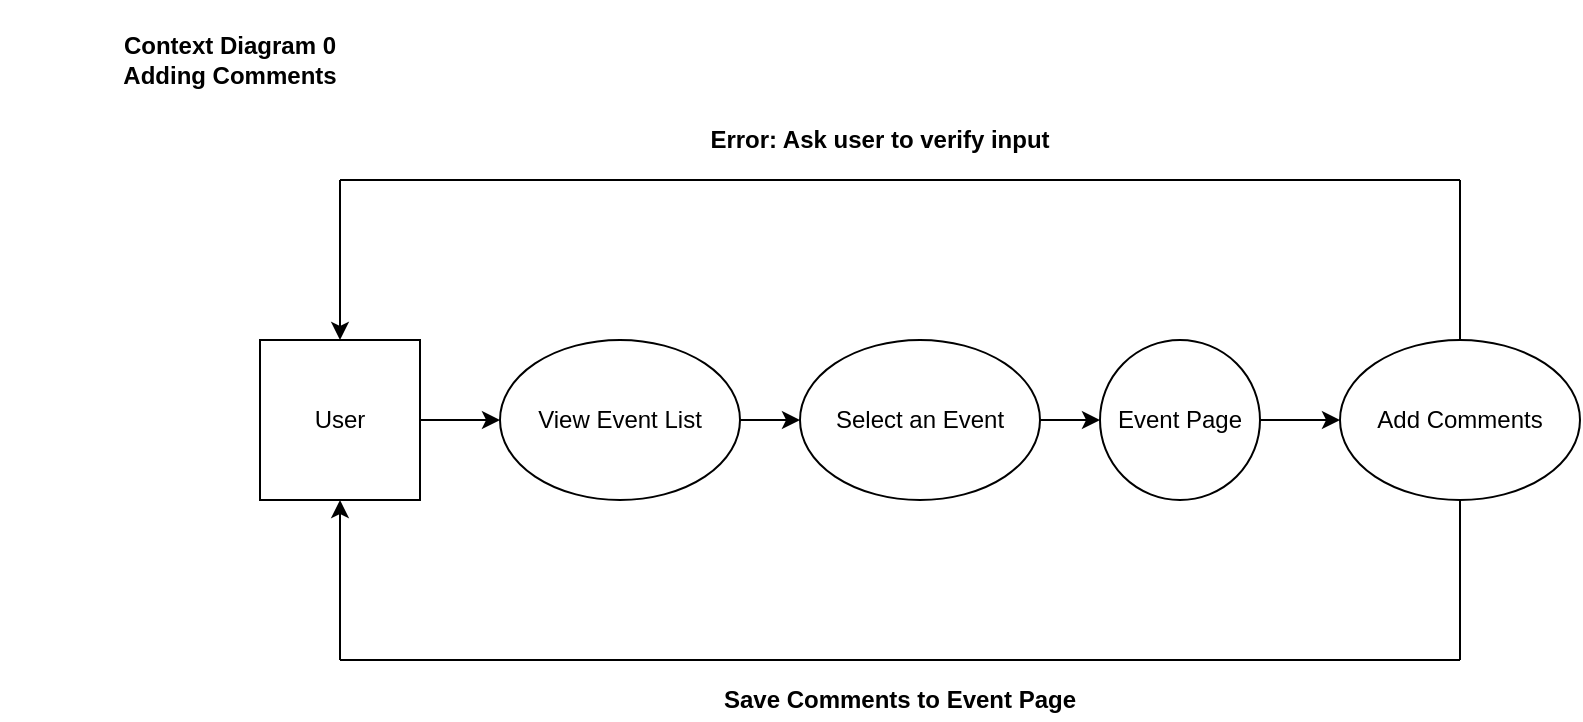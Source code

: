 <mxfile version="14.6.9" type="google"><diagram id="ywrQVm4mE0RX2wczjL58" name="Page-1"><mxGraphModel dx="2272" dy="762" grid="1" gridSize="10" guides="1" tooltips="1" connect="1" arrows="1" fold="1" page="1" pageScale="1" pageWidth="850" pageHeight="1100" math="0" shadow="0"><root><mxCell id="0"/><mxCell id="1" parent="0"/><mxCell id="i4kvzwUJISF2cwe-DrLx-1" value="&lt;b&gt;Context Diagram 0&lt;br&gt;Adding Comments&lt;/b&gt;" style="text;html=1;strokeColor=none;fillColor=none;align=center;verticalAlign=middle;whiteSpace=wrap;rounded=0;" parent="1" vertex="1"><mxGeometry x="-850" y="30" width="230" height="60" as="geometry"/></mxCell><mxCell id="i4kvzwUJISF2cwe-DrLx-4" style="edgeStyle=orthogonalEdgeStyle;rounded=0;orthogonalLoop=1;jettySize=auto;html=1;exitX=1;exitY=0.5;exitDx=0;exitDy=0;entryX=0;entryY=0.5;entryDx=0;entryDy=0;" parent="1" source="i4kvzwUJISF2cwe-DrLx-2" target="i4kvzwUJISF2cwe-DrLx-3" edge="1"><mxGeometry relative="1" as="geometry"/></mxCell><mxCell id="i4kvzwUJISF2cwe-DrLx-2" value="User" style="whiteSpace=wrap;html=1;aspect=fixed;" parent="1" vertex="1"><mxGeometry x="-720" y="200" width="80" height="80" as="geometry"/></mxCell><mxCell id="i4kvzwUJISF2cwe-DrLx-6" style="edgeStyle=orthogonalEdgeStyle;rounded=0;orthogonalLoop=1;jettySize=auto;html=1;exitX=1;exitY=0.5;exitDx=0;exitDy=0;entryX=0;entryY=0.5;entryDx=0;entryDy=0;" parent="1" source="i4kvzwUJISF2cwe-DrLx-3" target="i4kvzwUJISF2cwe-DrLx-5" edge="1"><mxGeometry relative="1" as="geometry"/></mxCell><mxCell id="i4kvzwUJISF2cwe-DrLx-3" value="View Event List" style="ellipse;whiteSpace=wrap;html=1;" parent="1" vertex="1"><mxGeometry x="-600" y="200" width="120" height="80" as="geometry"/></mxCell><mxCell id="i4kvzwUJISF2cwe-DrLx-5" value="Select an Event" style="ellipse;whiteSpace=wrap;html=1;" parent="1" vertex="1"><mxGeometry x="-450" y="200" width="120" height="80" as="geometry"/></mxCell><mxCell id="i4kvzwUJISF2cwe-DrLx-8" value="" style="endArrow=none;html=1;" parent="1" edge="1"><mxGeometry width="50" height="50" relative="1" as="geometry"><mxPoint x="-680" y="120" as="sourcePoint"/><mxPoint x="-120" y="120" as="targetPoint"/></mxGeometry></mxCell><mxCell id="i4kvzwUJISF2cwe-DrLx-10" value="" style="endArrow=classic;html=1;entryX=0.5;entryY=0;entryDx=0;entryDy=0;" parent="1" target="i4kvzwUJISF2cwe-DrLx-2" edge="1"><mxGeometry width="50" height="50" relative="1" as="geometry"><mxPoint x="-680" y="120" as="sourcePoint"/><mxPoint x="-410" y="140" as="targetPoint"/></mxGeometry></mxCell><mxCell id="i4kvzwUJISF2cwe-DrLx-11" value="" style="endArrow=none;html=1;" parent="1" edge="1"><mxGeometry width="50" height="50" relative="1" as="geometry"><mxPoint x="-680" y="360" as="sourcePoint"/><mxPoint x="-120" y="360" as="targetPoint"/></mxGeometry></mxCell><mxCell id="i4kvzwUJISF2cwe-DrLx-13" value="" style="endArrow=classic;html=1;entryX=0.5;entryY=1;entryDx=0;entryDy=0;" parent="1" target="i4kvzwUJISF2cwe-DrLx-2" edge="1"><mxGeometry width="50" height="50" relative="1" as="geometry"><mxPoint x="-680" y="360" as="sourcePoint"/><mxPoint x="-410" y="140" as="targetPoint"/></mxGeometry></mxCell><mxCell id="i4kvzwUJISF2cwe-DrLx-15" value="&lt;b&gt;Save Comments to Event Page&lt;/b&gt;" style="text;html=1;strokeColor=none;fillColor=none;align=center;verticalAlign=middle;whiteSpace=wrap;rounded=0;" parent="1" vertex="1"><mxGeometry x="-510" y="370" width="220" height="20" as="geometry"/></mxCell><mxCell id="tXAQbyS19MfzjWyhFXbT-2" value="" style="endArrow=classic;html=1;exitX=1;exitY=0.5;exitDx=0;exitDy=0;entryX=0;entryY=0.5;entryDx=0;entryDy=0;" edge="1" parent="1" source="i4kvzwUJISF2cwe-DrLx-5"><mxGeometry width="50" height="50" relative="1" as="geometry"><mxPoint x="-450" y="420" as="sourcePoint"/><mxPoint x="-300" y="240" as="targetPoint"/><Array as="points"/></mxGeometry></mxCell><mxCell id="tXAQbyS19MfzjWyhFXbT-4" value="&lt;b&gt;Error: Ask user to verify input&lt;/b&gt;" style="text;html=1;strokeColor=none;fillColor=none;align=center;verticalAlign=middle;whiteSpace=wrap;rounded=0;" vertex="1" parent="1"><mxGeometry x="-520" y="90" width="220" height="20" as="geometry"/></mxCell><mxCell id="tXAQbyS19MfzjWyhFXbT-6" value="Event Page" style="ellipse;whiteSpace=wrap;html=1;aspect=fixed;" vertex="1" parent="1"><mxGeometry x="-300" y="200" width="80" height="80" as="geometry"/></mxCell><mxCell id="tXAQbyS19MfzjWyhFXbT-7" value="Add Comments" style="ellipse;whiteSpace=wrap;html=1;" vertex="1" parent="1"><mxGeometry x="-180" y="200" width="120" height="80" as="geometry"/></mxCell><mxCell id="tXAQbyS19MfzjWyhFXbT-8" value="" style="endArrow=classic;html=1;entryX=0;entryY=0.5;entryDx=0;entryDy=0;exitX=1;exitY=0.5;exitDx=0;exitDy=0;" edge="1" parent="1" source="tXAQbyS19MfzjWyhFXbT-6" target="tXAQbyS19MfzjWyhFXbT-7"><mxGeometry width="50" height="50" relative="1" as="geometry"><mxPoint x="-450" y="320" as="sourcePoint"/><mxPoint x="-400" y="270" as="targetPoint"/></mxGeometry></mxCell><mxCell id="tXAQbyS19MfzjWyhFXbT-9" value="" style="endArrow=none;html=1;entryX=0.5;entryY=1;entryDx=0;entryDy=0;" edge="1" parent="1" target="tXAQbyS19MfzjWyhFXbT-7"><mxGeometry width="50" height="50" relative="1" as="geometry"><mxPoint x="-120" y="360" as="sourcePoint"/><mxPoint x="-400" y="270" as="targetPoint"/></mxGeometry></mxCell><mxCell id="tXAQbyS19MfzjWyhFXbT-10" value="" style="endArrow=none;html=1;" edge="1" parent="1" source="tXAQbyS19MfzjWyhFXbT-7"><mxGeometry width="50" height="50" relative="1" as="geometry"><mxPoint x="-450" y="320" as="sourcePoint"/><mxPoint x="-120" y="120" as="targetPoint"/></mxGeometry></mxCell></root></mxGraphModel></diagram></mxfile>